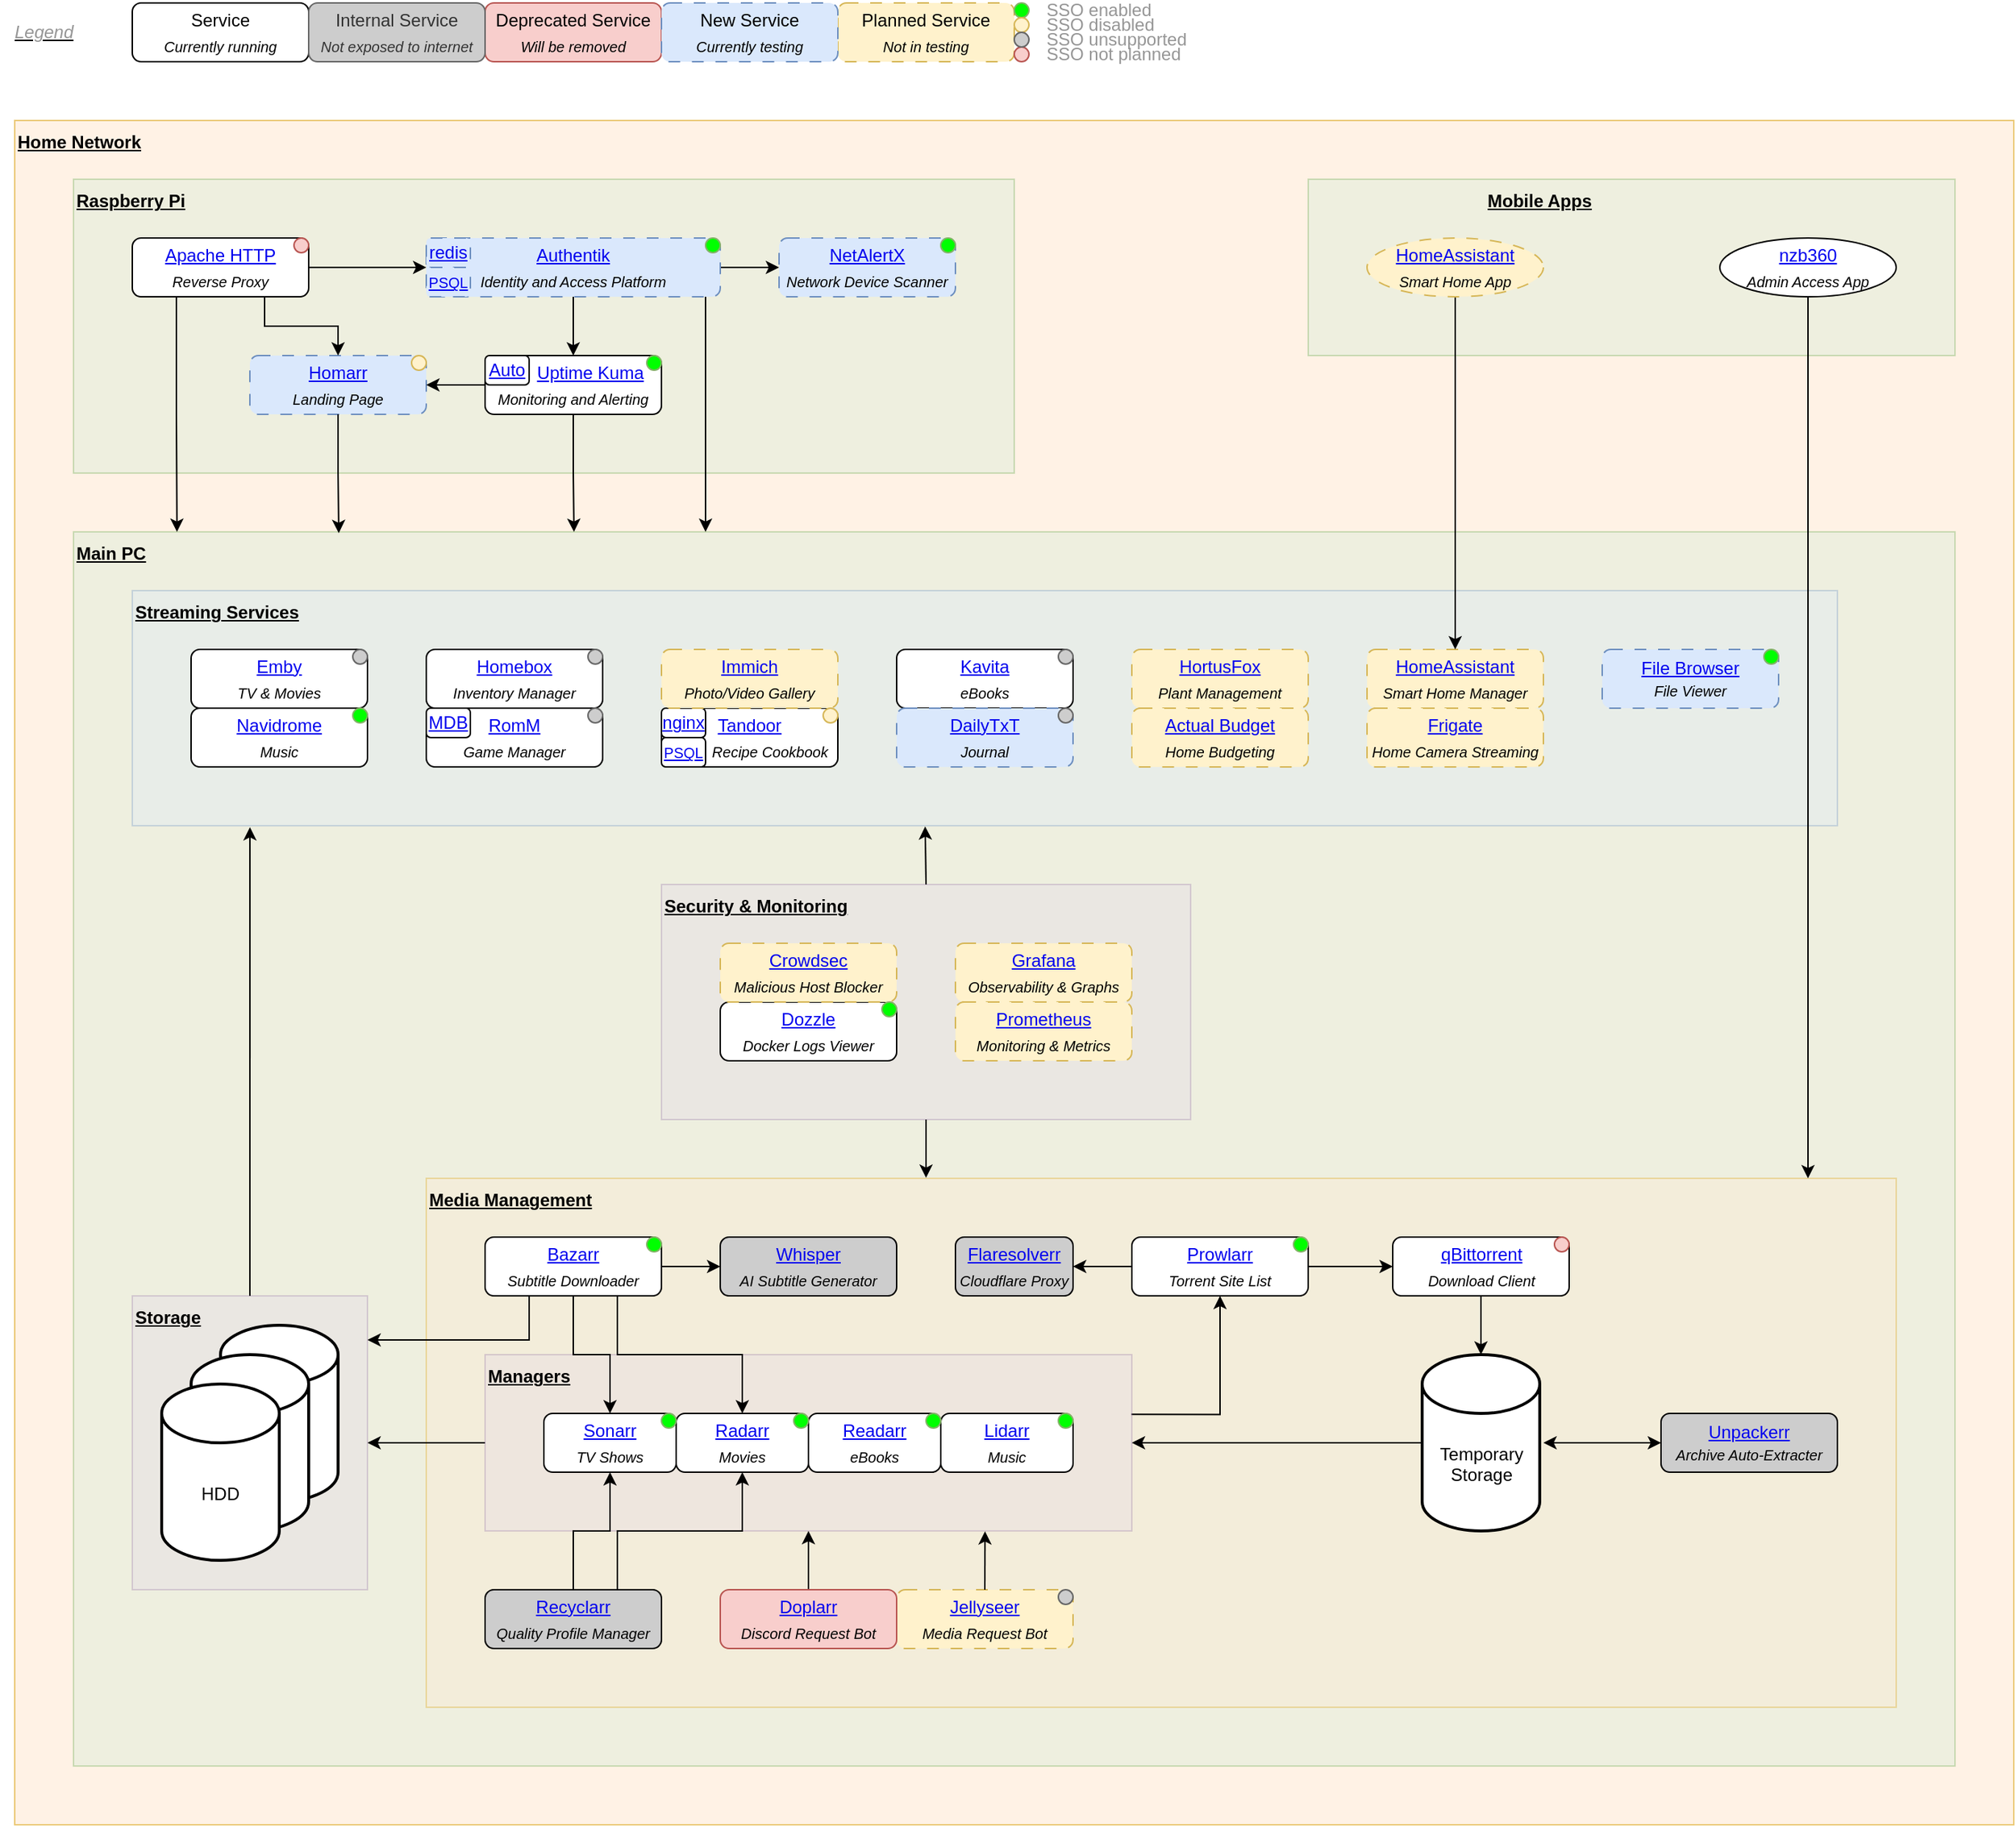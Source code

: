 <mxfile version="24.4.9" type="device">
  <diagram name="Page-1" id="pc7IyndSCSYQQamvQ25E">
    <mxGraphModel dx="1434" dy="746" grid="1" gridSize="10" guides="1" tooltips="1" connect="1" arrows="1" fold="1" page="1" pageScale="1" pageWidth="1169" pageHeight="827" math="0" shadow="0">
      <root>
        <mxCell id="0" />
        <mxCell id="1" parent="0" />
        <mxCell id="ByP5D_G1rsHgrG0Wdw6j-28" value="" style="rounded=0;whiteSpace=wrap;html=1;fillColor=#ffe6cc;strokeColor=#d79b00;opacity=50;" parent="1" vertex="1">
          <mxGeometry x="40" y="120" width="1360" height="1160" as="geometry" />
        </mxCell>
        <mxCell id="ByP5D_G1rsHgrG0Wdw6j-15" value="" style="rounded=0;whiteSpace=wrap;html=1;opacity=40;fillColor=#d5e8d4;strokeColor=#82b366;" parent="1" vertex="1">
          <mxGeometry x="80" y="160" width="640" height="200" as="geometry" />
        </mxCell>
        <mxCell id="6X1RMtc413aK-zR1KFE_-30" value="" style="rounded=0;whiteSpace=wrap;html=1;fillColor=#d5e8d4;strokeColor=#82b366;opacity=40;" parent="1" vertex="1">
          <mxGeometry x="80" y="400" width="1280" height="840" as="geometry" />
        </mxCell>
        <mxCell id="oyaQrTRKLkGkAWCvTF3D-21" value="" style="rounded=0;whiteSpace=wrap;html=1;fillColor=#e1d5e7;strokeColor=#9673a6;opacity=30;" parent="1" vertex="1">
          <mxGeometry x="120" y="920" width="160" height="200" as="geometry" />
        </mxCell>
        <mxCell id="6X1RMtc413aK-zR1KFE_-32" value="" style="rounded=0;whiteSpace=wrap;html=1;fillColor=#ffe6cc;strokeColor=#d79b00;opacity=30;" parent="1" vertex="1">
          <mxGeometry x="320" y="840" width="1000" height="360" as="geometry" />
        </mxCell>
        <mxCell id="nFLrENYFJLQG_o7xyKyQ-1" value="" style="rounded=0;whiteSpace=wrap;html=1;fillColor=#dae8fc;strokeColor=#6c8ebf;fillStyle=auto;gradientColor=none;opacity=30;glass=0;" parent="1" vertex="1">
          <mxGeometry x="120" y="440" width="1160" height="160" as="geometry" />
        </mxCell>
        <mxCell id="0rjydeuM3OXjqDoLz8A_-2" value="&lt;a href=&quot;https://github.com/navidrome/navidrome&quot;&gt;Navidrome&lt;/a&gt;&lt;br&gt;&lt;sub&gt;&lt;i&gt;Music&lt;/i&gt;&lt;/sub&gt;" style="rounded=1;whiteSpace=wrap;html=1;" parent="1" vertex="1">
          <mxGeometry x="160" y="520" width="120" height="40" as="geometry" />
        </mxCell>
        <mxCell id="0rjydeuM3OXjqDoLz8A_-3" value="&lt;a href=&quot;https://github.com/Kareadita/Kavita&quot;&gt;Kavita&lt;/a&gt;&lt;br&gt;&lt;sub&gt;&lt;i&gt;eBooks&lt;/i&gt;&lt;/sub&gt;" style="rounded=1;whiteSpace=wrap;html=1;" parent="1" vertex="1">
          <mxGeometry x="640" y="480" width="120" height="40" as="geometry" />
        </mxCell>
        <mxCell id="0rjydeuM3OXjqDoLz8A_-4" value="&lt;a href=&quot;https://emby.media/&quot;&gt;Emby&lt;/a&gt;&lt;br&gt;&lt;i&gt;&lt;sub&gt;TV &amp;amp; Movies&lt;/sub&gt;&lt;/i&gt;" style="rounded=1;whiteSpace=wrap;html=1;" parent="1" vertex="1">
          <mxGeometry x="160" y="480" width="120" height="40" as="geometry" />
        </mxCell>
        <mxCell id="Tl25KXTgNwVIgyIWhWGG-37" style="edgeStyle=orthogonalEdgeStyle;rounded=0;orthogonalLoop=1;jettySize=auto;html=1;exitX=0.999;exitY=0.339;exitDx=0;exitDy=0;entryX=0.5;entryY=1;entryDx=0;entryDy=0;exitPerimeter=0;" parent="1" source="oyaQrTRKLkGkAWCvTF3D-5" target="nFLrENYFJLQG_o7xyKyQ-12" edge="1">
          <mxGeometry relative="1" as="geometry">
            <Array as="points">
              <mxPoint x="860" y="1001" />
            </Array>
          </mxGeometry>
        </mxCell>
        <mxCell id="Tl25KXTgNwVIgyIWhWGG-45" style="edgeStyle=orthogonalEdgeStyle;rounded=0;orthogonalLoop=1;jettySize=auto;html=1;exitX=0;exitY=0.5;exitDx=0;exitDy=0;entryX=1;entryY=0.5;entryDx=0;entryDy=0;" parent="1" source="oyaQrTRKLkGkAWCvTF3D-5" target="oyaQrTRKLkGkAWCvTF3D-21" edge="1">
          <mxGeometry relative="1" as="geometry" />
        </mxCell>
        <mxCell id="oyaQrTRKLkGkAWCvTF3D-5" value="" style="rounded=0;whiteSpace=wrap;html=1;fillColor=#e1d5e7;strokeColor=#9673a6;opacity=30;" parent="1" vertex="1">
          <mxGeometry x="360" y="960" width="440" height="120" as="geometry" />
        </mxCell>
        <mxCell id="0rjydeuM3OXjqDoLz8A_-5" value="&lt;a href=&quot;https://github.com/zurdi15/romm&quot;&gt;RomM&lt;/a&gt;&lt;br&gt;&lt;sub&gt;&lt;i&gt;Game Manager&lt;/i&gt;&lt;/sub&gt;" style="rounded=1;whiteSpace=wrap;html=1;" parent="1" vertex="1">
          <mxGeometry x="320" y="520" width="120" height="40" as="geometry" />
        </mxCell>
        <mxCell id="nFLrENYFJLQG_o7xyKyQ-4" value="&lt;u&gt;&lt;b&gt;Streaming Services&lt;/b&gt;&lt;/u&gt;" style="text;html=1;strokeColor=none;fillColor=none;align=left;verticalAlign=middle;whiteSpace=wrap;rounded=0;" parent="1" vertex="1">
          <mxGeometry x="120" y="440" width="120" height="30" as="geometry" />
        </mxCell>
        <mxCell id="Tl25KXTgNwVIgyIWhWGG-32" style="edgeStyle=orthogonalEdgeStyle;rounded=0;orthogonalLoop=1;jettySize=auto;html=1;exitX=1;exitY=0.5;exitDx=0;exitDy=0;entryX=0;entryY=0.5;entryDx=0;entryDy=0;" parent="1" source="nFLrENYFJLQG_o7xyKyQ-11" target="nFLrENYFJLQG_o7xyKyQ-13" edge="1">
          <mxGeometry relative="1" as="geometry" />
        </mxCell>
        <mxCell id="Tl25KXTgNwVIgyIWhWGG-33" style="edgeStyle=orthogonalEdgeStyle;rounded=0;orthogonalLoop=1;jettySize=auto;html=1;exitX=0.75;exitY=1;exitDx=0;exitDy=0;" parent="1" source="nFLrENYFJLQG_o7xyKyQ-11" target="nFLrENYFJLQG_o7xyKyQ-8" edge="1">
          <mxGeometry relative="1" as="geometry" />
        </mxCell>
        <mxCell id="Tl25KXTgNwVIgyIWhWGG-34" style="edgeStyle=orthogonalEdgeStyle;rounded=0;orthogonalLoop=1;jettySize=auto;html=1;exitX=0.5;exitY=1;exitDx=0;exitDy=0;entryX=0.5;entryY=0;entryDx=0;entryDy=0;" parent="1" source="nFLrENYFJLQG_o7xyKyQ-11" target="nFLrENYFJLQG_o7xyKyQ-7" edge="1">
          <mxGeometry relative="1" as="geometry" />
        </mxCell>
        <mxCell id="nFLrENYFJLQG_o7xyKyQ-11" value="&lt;a href=&quot;https://github.com/morpheus65535/bazarr&quot;&gt;Bazarr&lt;/a&gt;&lt;br&gt;&lt;sub&gt;&lt;i&gt;Subtitle Downloader&lt;/i&gt;&lt;/sub&gt;" style="rounded=1;whiteSpace=wrap;html=1;" parent="1" vertex="1">
          <mxGeometry x="360" y="880" width="120" height="40" as="geometry" />
        </mxCell>
        <mxCell id="oyaQrTRKLkGkAWCvTF3D-35" style="edgeStyle=orthogonalEdgeStyle;rounded=0;orthogonalLoop=1;jettySize=auto;html=1;exitX=0;exitY=0.5;exitDx=0;exitDy=0;entryX=1;entryY=0.5;entryDx=0;entryDy=0;" parent="1" source="nFLrENYFJLQG_o7xyKyQ-12" target="oyaQrTRKLkGkAWCvTF3D-34" edge="1">
          <mxGeometry relative="1" as="geometry" />
        </mxCell>
        <mxCell id="nFLrENYFJLQG_o7xyKyQ-12" value="&lt;a href=&quot;https://github.com/Prowlarr/Prowlarr&quot;&gt;Prowlarr&lt;/a&gt;&lt;br&gt;&lt;sub&gt;&lt;i&gt;Torrent Site List&lt;/i&gt;&lt;/sub&gt;" style="rounded=1;whiteSpace=wrap;html=1;" parent="1" vertex="1">
          <mxGeometry x="800" y="880" width="120" height="40" as="geometry" />
        </mxCell>
        <mxCell id="nFLrENYFJLQG_o7xyKyQ-13" value="&lt;a href=&quot;https://github.com/ahmetoner/whisper-asr-webservice&quot;&gt;Whisper&lt;/a&gt;&lt;br&gt;&lt;i&gt;&lt;sub&gt;AI Subtitle Generator&lt;/sub&gt;&lt;/i&gt;" style="rounded=1;whiteSpace=wrap;html=1;fillColor=#cdcdcd;" parent="1" vertex="1">
          <mxGeometry x="520" y="880" width="120" height="40" as="geometry" />
        </mxCell>
        <mxCell id="dgM-4BmzPYSXpo5_9bCQ-5" value="" style="rounded=0;whiteSpace=wrap;html=1;opacity=40;fillColor=#d5e8d4;strokeColor=#82b366;" parent="1" vertex="1">
          <mxGeometry x="920" y="160" width="440" height="120" as="geometry" />
        </mxCell>
        <mxCell id="nFLrENYFJLQG_o7xyKyQ-14" value="&lt;a href=&quot;https://github.com/qbittorrent/qBittorrent&quot;&gt;qBittorrent&lt;/a&gt;&lt;div&gt;&lt;i&gt;&lt;sub&gt;Download Client&lt;/sub&gt;&lt;/i&gt;&lt;/div&gt;" style="rounded=1;whiteSpace=wrap;html=1;" parent="1" vertex="1">
          <mxGeometry x="977.5" y="880" width="120" height="40" as="geometry" />
        </mxCell>
        <mxCell id="6X1RMtc413aK-zR1KFE_-15" value="" style="endArrow=classic;html=1;rounded=0;exitX=1;exitY=0.5;exitDx=0;exitDy=0;entryX=0;entryY=0.5;entryDx=0;entryDy=0;" parent="1" source="nFLrENYFJLQG_o7xyKyQ-12" target="nFLrENYFJLQG_o7xyKyQ-14" edge="1">
          <mxGeometry width="50" height="50" relative="1" as="geometry">
            <mxPoint x="850" y="1030" as="sourcePoint" />
            <mxPoint x="840" y="900" as="targetPoint" />
          </mxGeometry>
        </mxCell>
        <mxCell id="6X1RMtc413aK-zR1KFE_-31" value="Main PC" style="text;html=1;strokeColor=none;fillColor=none;align=left;verticalAlign=middle;whiteSpace=wrap;rounded=0;fontStyle=5" parent="1" vertex="1">
          <mxGeometry x="80" y="400" width="60" height="30" as="geometry" />
        </mxCell>
        <mxCell id="6X1RMtc413aK-zR1KFE_-33" value="Media Management" style="text;html=1;strokeColor=none;fillColor=none;align=left;verticalAlign=middle;whiteSpace=wrap;rounded=0;fontStyle=5" parent="1" vertex="1">
          <mxGeometry x="320" y="840" width="130" height="30" as="geometry" />
        </mxCell>
        <mxCell id="MZvt10MQMLPbu3KIxgem-8" value="&lt;a href=&quot;https://github.com/ajnart/homarr&quot;&gt;Homarr&lt;/a&gt;&lt;br&gt;&lt;i&gt;&lt;sub&gt;Landing Page&lt;/sub&gt;&lt;/i&gt;" style="rounded=1;whiteSpace=wrap;html=1;dashed=1;dashPattern=8 8;fillColor=#dae8fc;strokeColor=#6c8ebf;" parent="1" vertex="1">
          <mxGeometry x="200" y="280" width="120" height="40" as="geometry" />
        </mxCell>
        <mxCell id="oyaQrTRKLkGkAWCvTF3D-2" value="" style="endArrow=classic;html=1;rounded=0;exitX=0.5;exitY=1;exitDx=0;exitDy=0;entryX=0.5;entryY=0;entryDx=0;entryDy=0;entryPerimeter=0;" parent="1" source="nFLrENYFJLQG_o7xyKyQ-14" target="yPYZG5OUBgQut-3pFmvg-13" edge="1">
          <mxGeometry width="50" height="50" relative="1" as="geometry">
            <mxPoint x="900" y="1250" as="sourcePoint" />
            <mxPoint x="1037.5" y="960" as="targetPoint" />
          </mxGeometry>
        </mxCell>
        <mxCell id="oyaQrTRKLkGkAWCvTF3D-13" value="&lt;a href=&quot;https://github.com/TandoorRecipes/recipes&quot;&gt;Tandoor&lt;/a&gt;&lt;br&gt;&lt;i&gt;&lt;sub&gt;&amp;nbsp; &amp;nbsp; &amp;nbsp; &amp;nbsp; &amp;nbsp; Recipe Cookbook&lt;/sub&gt;&lt;/i&gt;" style="rounded=1;whiteSpace=wrap;html=1;" parent="1" vertex="1">
          <mxGeometry x="480" y="520" width="120" height="40" as="geometry" />
        </mxCell>
        <mxCell id="oyaQrTRKLkGkAWCvTF3D-14" value="&lt;a href=&quot;https://github.com/hay-kot/homebox&quot;&gt;Homebox&lt;/a&gt;&lt;br&gt;&lt;i&gt;&lt;sub&gt;Inventory Manager&lt;/sub&gt;&lt;/i&gt;" style="rounded=1;whiteSpace=wrap;html=1;" parent="1" vertex="1">
          <mxGeometry x="320" y="480" width="120" height="40" as="geometry" />
        </mxCell>
        <mxCell id="oyaQrTRKLkGkAWCvTF3D-34" value="&lt;a href=&quot;https://github.com/aeonlucid/flaresolverr&quot;&gt;Flaresolverr&lt;/a&gt;&lt;br&gt;&lt;i&gt;&lt;sub&gt;Cloudflare Proxy&lt;/sub&gt;&lt;/i&gt;" style="rounded=1;whiteSpace=wrap;html=1;fillColor=#cdcdcd;" parent="1" vertex="1">
          <mxGeometry x="680" y="880" width="80" height="40" as="geometry" />
        </mxCell>
        <mxCell id="oyaQrTRKLkGkAWCvTF3D-38" value="Storage" style="text;html=1;strokeColor=none;fillColor=none;align=left;verticalAlign=middle;whiteSpace=wrap;rounded=0;fontStyle=5" parent="1" vertex="1">
          <mxGeometry x="120" y="920" width="60" height="30" as="geometry" />
        </mxCell>
        <mxCell id="ByP5D_G1rsHgrG0Wdw6j-4" value="&lt;a href=&quot;https://play.google.com/store/apps/details?id=com.kevinforeman.nzb360&quot;&gt;nzb360&lt;/a&gt;&lt;br&gt;&lt;i&gt;&lt;sub&gt;Admin Access App&lt;/sub&gt;&lt;/i&gt;" style="ellipse;whiteSpace=wrap;html=1;" parent="1" vertex="1">
          <mxGeometry x="1200" y="200" width="120" height="40" as="geometry" />
        </mxCell>
        <mxCell id="ByP5D_G1rsHgrG0Wdw6j-7" value="&lt;a href=&quot;https://github.com/home-assistant&quot;&gt;HomeAssistant&lt;/a&gt;&lt;br&gt;&lt;i&gt;&lt;sub&gt;Smart Home Manager&lt;/sub&gt;&lt;/i&gt;" style="rounded=1;whiteSpace=wrap;html=1;dashed=1;dashPattern=8 8;fillColor=#fff2cc;strokeColor=#d6b656;" parent="1" vertex="1">
          <mxGeometry x="960" y="480" width="120" height="40" as="geometry" />
        </mxCell>
        <mxCell id="ByP5D_G1rsHgrG0Wdw6j-16" value="Raspberry Pi" style="text;html=1;strokeColor=none;fillColor=none;align=left;verticalAlign=middle;whiteSpace=wrap;rounded=0;fontStyle=5" parent="1" vertex="1">
          <mxGeometry x="80" y="160" width="90" height="30" as="geometry" />
        </mxCell>
        <mxCell id="ByP5D_G1rsHgrG0Wdw6j-17" value="&lt;a href=&quot;https://github.com/nginx/nginx&quot;&gt;nginx&lt;/a&gt;" style="rounded=1;whiteSpace=wrap;html=1;" parent="1" vertex="1">
          <mxGeometry x="480" y="520" width="30" height="20" as="geometry" />
        </mxCell>
        <mxCell id="m3TOI7ntmCoXaSSpGHYj-6" style="edgeStyle=orthogonalEdgeStyle;rounded=0;orthogonalLoop=1;jettySize=auto;html=1;exitX=1;exitY=0.5;exitDx=0;exitDy=0;entryX=0;entryY=0.5;entryDx=0;entryDy=0;" parent="1" source="ByP5D_G1rsHgrG0Wdw6j-18" target="E4U7jJgjo-yncmPXJe4U-10" edge="1">
          <mxGeometry relative="1" as="geometry" />
        </mxCell>
        <mxCell id="m3TOI7ntmCoXaSSpGHYj-15" style="edgeStyle=orthogonalEdgeStyle;rounded=0;orthogonalLoop=1;jettySize=auto;html=1;exitX=0.75;exitY=1;exitDx=0;exitDy=0;entryX=0.5;entryY=0;entryDx=0;entryDy=0;" parent="1" source="ByP5D_G1rsHgrG0Wdw6j-18" target="MZvt10MQMLPbu3KIxgem-8" edge="1">
          <mxGeometry relative="1" as="geometry" />
        </mxCell>
        <mxCell id="ByP5D_G1rsHgrG0Wdw6j-18" value="&lt;a href=&quot;https://github.com/apache/httpd&quot;&gt;Apache HTTP&lt;/a&gt;&lt;br&gt;&lt;i&gt;&lt;sub&gt;Reverse Proxy&lt;/sub&gt;&lt;/i&gt;" style="rounded=1;whiteSpace=wrap;html=1;" parent="1" vertex="1">
          <mxGeometry x="120" y="200" width="120" height="40" as="geometry" />
        </mxCell>
        <mxCell id="ByP5D_G1rsHgrG0Wdw6j-29" value="&lt;b&gt;&lt;u&gt;Home Network&lt;/u&gt;&lt;/b&gt;" style="text;html=1;strokeColor=none;fillColor=none;align=left;verticalAlign=middle;whiteSpace=wrap;rounded=0;" parent="1" vertex="1">
          <mxGeometry x="40" y="120" width="90" height="30" as="geometry" />
        </mxCell>
        <mxCell id="ByP5D_G1rsHgrG0Wdw6j-34" value="&lt;a href=&quot;https://github.com/imagegenius/docker-immich&quot;&gt;Immich&lt;/a&gt;&lt;br&gt;&lt;sub&gt;&lt;i&gt;Photo/Video Gallery&lt;/i&gt;&lt;/sub&gt;" style="rounded=1;whiteSpace=wrap;html=1;dashed=1;dashPattern=8 8;fillColor=#fff2cc;strokeColor=#d6b656;" parent="1" vertex="1">
          <mxGeometry x="480" y="480" width="120" height="40" as="geometry" />
        </mxCell>
        <mxCell id="Tl25KXTgNwVIgyIWhWGG-35" style="edgeStyle=orthogonalEdgeStyle;rounded=0;orthogonalLoop=1;jettySize=auto;html=1;exitX=0.5;exitY=0;exitDx=0;exitDy=0;" parent="1" source="ByP5D_G1rsHgrG0Wdw6j-36" target="nFLrENYFJLQG_o7xyKyQ-7" edge="1">
          <mxGeometry relative="1" as="geometry" />
        </mxCell>
        <mxCell id="Tl25KXTgNwVIgyIWhWGG-36" style="edgeStyle=orthogonalEdgeStyle;rounded=0;orthogonalLoop=1;jettySize=auto;html=1;exitX=0.75;exitY=0;exitDx=0;exitDy=0;entryX=0.5;entryY=1;entryDx=0;entryDy=0;" parent="1" source="ByP5D_G1rsHgrG0Wdw6j-36" target="nFLrENYFJLQG_o7xyKyQ-8" edge="1">
          <mxGeometry relative="1" as="geometry" />
        </mxCell>
        <mxCell id="ByP5D_G1rsHgrG0Wdw6j-36" value="&lt;a href=&quot;https://github.com/recyclarr/recyclarr&quot;&gt;Recyclarr&lt;/a&gt;&lt;br&gt;&lt;i&gt;&lt;sub&gt;Quality Profile Manager&lt;/sub&gt;&lt;/i&gt;" style="rounded=1;whiteSpace=wrap;html=1;fillColor=#cdcdcd;" parent="1" vertex="1">
          <mxGeometry x="360" y="1120" width="120" height="40" as="geometry" />
        </mxCell>
        <mxCell id="ByP5D_G1rsHgrG0Wdw6j-39" value="&lt;a href=&quot;https://github.com/Unpackerr/unpackerr&quot;&gt;Unpackerr&lt;/a&gt;&lt;br&gt;&lt;span style=&quot;font-size: 10px;&quot;&gt;&lt;i&gt;Archive Auto-Extracter&lt;/i&gt;&lt;/span&gt;" style="rounded=1;whiteSpace=wrap;html=1;fillColor=#cdcdcd;" parent="1" vertex="1">
          <mxGeometry x="1160" y="1000" width="120" height="40" as="geometry" />
        </mxCell>
        <mxCell id="beeUFlDvooX-L1BY4JcO-1" value="&lt;a href=&quot;https://github.com/Fallenbagel/jellyseerr&quot;&gt;Jellyseer&lt;/a&gt;&lt;br&gt;&lt;i&gt;&lt;sub&gt;Media Request Bot&lt;/sub&gt;&lt;/i&gt;" style="rounded=1;whiteSpace=wrap;html=1;dashed=1;dashPattern=8 8;fillColor=#fff2cc;strokeColor=#d6b656;fillStyle=solid;" parent="1" vertex="1">
          <mxGeometry x="640" y="1120" width="120" height="40" as="geometry" />
        </mxCell>
        <mxCell id="Tl25KXTgNwVIgyIWhWGG-4" value="" style="rounded=0;whiteSpace=wrap;html=1;fillColor=#e1d5e7;strokeColor=#9673a6;opacity=30;" parent="1" vertex="1">
          <mxGeometry x="480" y="640" width="360" height="160" as="geometry" />
        </mxCell>
        <mxCell id="beeUFlDvooX-L1BY4JcO-7" value="&lt;a href=&quot;https://github.com/amir20/dozzle&quot;&gt;Dozzle&lt;/a&gt;&lt;br&gt;&lt;i&gt;&lt;sub&gt;Docker Logs Viewer&lt;/sub&gt;&lt;/i&gt;" style="rounded=1;whiteSpace=wrap;html=1;" parent="1" vertex="1">
          <mxGeometry x="520" y="720" width="120" height="40" as="geometry" />
        </mxCell>
        <mxCell id="beeUFlDvooX-L1BY4JcO-8" value="Service&lt;br&gt;&lt;i&gt;&lt;sub&gt;Currently running&lt;/sub&gt;&lt;/i&gt;" style="rounded=1;whiteSpace=wrap;html=1;" parent="1" vertex="1">
          <mxGeometry x="120" y="40" width="120" height="40" as="geometry" />
        </mxCell>
        <mxCell id="beeUFlDvooX-L1BY4JcO-9" value="Deprecated Service&lt;br&gt;&lt;i&gt;&lt;sub&gt;Will be removed&lt;br&gt;&lt;/sub&gt;&lt;/i&gt;" style="rounded=1;whiteSpace=wrap;html=1;fillColor=#f8cecc;strokeColor=#b85450;" parent="1" vertex="1">
          <mxGeometry x="360" y="40" width="120" height="40" as="geometry" />
        </mxCell>
        <mxCell id="beeUFlDvooX-L1BY4JcO-10" value="Planned Service&lt;br&gt;&lt;i&gt;&lt;sub&gt;Not in testing&lt;/sub&gt;&lt;/i&gt;" style="rounded=1;whiteSpace=wrap;html=1;dashed=1;dashPattern=8 8;fillColor=#fff2cc;strokeColor=#d6b656;" parent="1" vertex="1">
          <mxGeometry x="600" y="40" width="120" height="40" as="geometry" />
        </mxCell>
        <mxCell id="beeUFlDvooX-L1BY4JcO-11" value="New Service&lt;br&gt;&lt;sub&gt;&lt;i&gt;Currently testing&lt;/i&gt;&lt;/sub&gt;" style="rounded=1;whiteSpace=wrap;html=1;dashed=1;dashPattern=8 8;fillColor=#dae8fc;strokeColor=#6c8ebf;" parent="1" vertex="1">
          <mxGeometry x="480" y="40" width="120" height="40" as="geometry" />
        </mxCell>
        <mxCell id="L3N2BB-xulvQuJLPhwg5-2" value="&lt;a href=&quot;https://github.com/PhiTux/DailyTxT&quot;&gt;DailyTxT&lt;/a&gt;&lt;br&gt;&lt;sub&gt;&lt;i&gt;Journal&lt;/i&gt;&lt;/sub&gt;" style="rounded=1;whiteSpace=wrap;html=1;dashed=1;dashPattern=8 8;fillColor=#dae8fc;strokeColor=#6c8ebf;" parent="1" vertex="1">
          <mxGeometry x="640" y="520" width="120" height="40" as="geometry" />
        </mxCell>
        <mxCell id="FYdWkUBb8k9048htAl1_-2" style="edgeStyle=orthogonalEdgeStyle;rounded=0;orthogonalLoop=1;jettySize=auto;html=1;entryX=1;entryY=0.5;entryDx=0;entryDy=0;" parent="1" source="Tl25KXTgNwVIgyIWhWGG-1" target="MZvt10MQMLPbu3KIxgem-8" edge="1">
          <mxGeometry relative="1" as="geometry" />
        </mxCell>
        <mxCell id="Tl25KXTgNwVIgyIWhWGG-1" value="&amp;nbsp; &amp;nbsp; &amp;nbsp; &amp;nbsp;&lt;a href=&quot;https://github.com/louislam/uptime-kuma&quot;&gt;Uptime Kuma&lt;/a&gt;&lt;br&gt;&lt;i&gt;&lt;sub&gt;Monitoring and Alerting&lt;/sub&gt;&lt;/i&gt;" style="rounded=1;whiteSpace=wrap;html=1;" parent="1" vertex="1">
          <mxGeometry x="360" y="280" width="120" height="40" as="geometry" />
        </mxCell>
        <mxCell id="Tl25KXTgNwVIgyIWhWGG-5" value="&lt;b&gt;&lt;u&gt;Security &amp;amp; Monitoring&lt;/u&gt;&lt;/b&gt;" style="text;html=1;strokeColor=none;fillColor=none;align=left;verticalAlign=middle;whiteSpace=wrap;rounded=0;" parent="1" vertex="1">
          <mxGeometry x="480" y="640" width="140" height="30" as="geometry" />
        </mxCell>
        <mxCell id="Tl25KXTgNwVIgyIWhWGG-8" value="&lt;a href=&quot;https://github.com/ZoneMinder&quot;&gt;Frigate&lt;/a&gt;&lt;br&gt;&lt;i&gt;&lt;sub&gt;Home Camera Streaming&lt;/sub&gt;&lt;/i&gt;" style="rounded=1;whiteSpace=wrap;html=1;dashed=1;dashPattern=8 8;fillColor=#fff2cc;strokeColor=#d6b656;" parent="1" vertex="1">
          <mxGeometry x="960" y="520" width="120" height="40" as="geometry" />
        </mxCell>
        <mxCell id="Tl25KXTgNwVIgyIWhWGG-40" style="edgeStyle=orthogonalEdgeStyle;rounded=0;orthogonalLoop=1;jettySize=auto;html=1;exitX=0.5;exitY=0;exitDx=0;exitDy=0;entryX=0.5;entryY=1;entryDx=0;entryDy=0;" parent="1" source="Tl25KXTgNwVIgyIWhWGG-10" target="oyaQrTRKLkGkAWCvTF3D-5" edge="1">
          <mxGeometry relative="1" as="geometry" />
        </mxCell>
        <mxCell id="Tl25KXTgNwVIgyIWhWGG-10" value="&lt;a href=&quot;https://github.com/kiranshila/Doplarr&quot;&gt;Doplarr&lt;/a&gt;&lt;br&gt;&lt;i&gt;&lt;sub&gt;Discord Request Bot&lt;br&gt;&lt;/sub&gt;&lt;/i&gt;" style="rounded=1;whiteSpace=wrap;html=1;fillColor=#f8cecc;strokeColor=#b85450;" parent="1" vertex="1">
          <mxGeometry x="520" y="1120" width="120" height="40" as="geometry" />
        </mxCell>
        <mxCell id="Tl25KXTgNwVIgyIWhWGG-11" value="&lt;a href=&quot;https://github.com/crowdsecurity/crowdsec&quot;&gt;Crowdsec&lt;/a&gt;&lt;br&gt;&lt;i&gt;&lt;sub&gt;Malicious Host Blocker&lt;/sub&gt;&lt;/i&gt;" style="rounded=1;whiteSpace=wrap;html=1;dashed=1;dashPattern=8 8;fillColor=#fff2cc;strokeColor=#d6b656;" parent="1" vertex="1">
          <mxGeometry x="520" y="680" width="120" height="40" as="geometry" />
        </mxCell>
        <mxCell id="Tl25KXTgNwVIgyIWhWGG-13" style="edgeStyle=orthogonalEdgeStyle;rounded=0;orthogonalLoop=1;jettySize=auto;html=1;exitX=0.5;exitY=0;exitDx=0;exitDy=0;entryX=0.465;entryY=1.003;entryDx=0;entryDy=0;entryPerimeter=0;" parent="1" source="Tl25KXTgNwVIgyIWhWGG-4" target="nFLrENYFJLQG_o7xyKyQ-1" edge="1">
          <mxGeometry relative="1" as="geometry" />
        </mxCell>
        <mxCell id="Tl25KXTgNwVIgyIWhWGG-15" style="edgeStyle=orthogonalEdgeStyle;rounded=0;orthogonalLoop=1;jettySize=auto;html=1;exitX=0.5;exitY=1;exitDx=0;exitDy=0;entryX=0.34;entryY=-0.001;entryDx=0;entryDy=0;entryPerimeter=0;" parent="1" source="Tl25KXTgNwVIgyIWhWGG-4" target="6X1RMtc413aK-zR1KFE_-32" edge="1">
          <mxGeometry relative="1" as="geometry">
            <Array as="points" />
            <mxPoint x="665" y="840" as="targetPoint" />
          </mxGeometry>
        </mxCell>
        <mxCell id="Tl25KXTgNwVIgyIWhWGG-20" value="" style="endArrow=classic;startArrow=classic;html=1;rounded=0;entryX=0;entryY=0.5;entryDx=0;entryDy=0;" parent="1" target="ByP5D_G1rsHgrG0Wdw6j-39" edge="1">
          <mxGeometry width="50" height="50" relative="1" as="geometry">
            <mxPoint x="1080" y="1020" as="sourcePoint" />
            <mxPoint x="1260" y="1170" as="targetPoint" />
          </mxGeometry>
        </mxCell>
        <mxCell id="nFLrENYFJLQG_o7xyKyQ-7" value="&lt;a href=&quot;https://github.com/Sonarr/Sonarr&quot;&gt;Sonarr&lt;/a&gt;&lt;br&gt;&lt;i&gt;&lt;sub&gt;TV Shows&lt;/sub&gt;&lt;/i&gt;" style="rounded=1;whiteSpace=wrap;html=1;" parent="1" vertex="1">
          <mxGeometry x="400" y="1000" width="90" height="40" as="geometry" />
        </mxCell>
        <mxCell id="nFLrENYFJLQG_o7xyKyQ-8" value="&lt;a href=&quot;https://github.com/Radarr/Radarr&quot;&gt;Radarr&lt;/a&gt;&lt;br&gt;&lt;i&gt;&lt;sub&gt;Movies&lt;/sub&gt;&lt;/i&gt;" style="rounded=1;whiteSpace=wrap;html=1;" parent="1" vertex="1">
          <mxGeometry x="490" y="1000" width="90" height="40" as="geometry" />
        </mxCell>
        <mxCell id="nFLrENYFJLQG_o7xyKyQ-9" value="&lt;a href=&quot;https://github.com/Readarr/Readarr&quot;&gt;Readarr&lt;/a&gt;&lt;br&gt;&lt;i&gt;&lt;sub&gt;eBooks&lt;/sub&gt;&lt;/i&gt;" style="rounded=1;whiteSpace=wrap;html=1;" parent="1" vertex="1">
          <mxGeometry x="580" y="1000" width="90" height="40" as="geometry" />
        </mxCell>
        <mxCell id="nFLrENYFJLQG_o7xyKyQ-10" value="&lt;a href=&quot;https://github.com/Lidarr/Lidarr&quot;&gt;Lidarr&lt;/a&gt;&lt;br&gt;&lt;sub&gt;&lt;i&gt;Music&lt;/i&gt;&lt;/sub&gt;" style="rounded=1;whiteSpace=wrap;html=1;" parent="1" vertex="1">
          <mxGeometry x="670" y="1000" width="90" height="40" as="geometry" />
        </mxCell>
        <mxCell id="oyaQrTRKLkGkAWCvTF3D-7" value="Managers" style="text;html=1;strokeColor=none;fillColor=none;align=left;verticalAlign=middle;whiteSpace=wrap;rounded=0;fontStyle=5" parent="1" vertex="1">
          <mxGeometry x="360" y="960" width="60" height="30" as="geometry" />
        </mxCell>
        <mxCell id="Tl25KXTgNwVIgyIWhWGG-42" style="edgeStyle=orthogonalEdgeStyle;rounded=0;orthogonalLoop=1;jettySize=auto;html=1;exitX=0.5;exitY=0;exitDx=0;exitDy=0;entryX=0.773;entryY=1.002;entryDx=0;entryDy=0;entryPerimeter=0;" parent="1" source="beeUFlDvooX-L1BY4JcO-1" target="oyaQrTRKLkGkAWCvTF3D-5" edge="1">
          <mxGeometry relative="1" as="geometry" />
        </mxCell>
        <mxCell id="Tl25KXTgNwVIgyIWhWGG-43" style="edgeStyle=orthogonalEdgeStyle;rounded=0;orthogonalLoop=1;jettySize=auto;html=1;exitX=0.5;exitY=0;exitDx=0;exitDy=0;entryX=0.069;entryY=1.006;entryDx=0;entryDy=0;entryPerimeter=0;" parent="1" source="oyaQrTRKLkGkAWCvTF3D-21" target="nFLrENYFJLQG_o7xyKyQ-1" edge="1">
          <mxGeometry relative="1" as="geometry">
            <Array as="points" />
          </mxGeometry>
        </mxCell>
        <mxCell id="Tl25KXTgNwVIgyIWhWGG-44" style="edgeStyle=orthogonalEdgeStyle;rounded=0;orthogonalLoop=1;jettySize=auto;html=1;exitX=0.25;exitY=1;exitDx=0;exitDy=0;entryX=1;entryY=0.15;entryDx=0;entryDy=0;entryPerimeter=0;" parent="1" source="nFLrENYFJLQG_o7xyKyQ-11" target="oyaQrTRKLkGkAWCvTF3D-21" edge="1">
          <mxGeometry relative="1" as="geometry" />
        </mxCell>
        <mxCell id="dgM-4BmzPYSXpo5_9bCQ-6" value="&lt;u&gt;&lt;b&gt;Mobile Apps&lt;/b&gt;&lt;/u&gt;" style="text;html=1;strokeColor=none;fillColor=none;align=left;verticalAlign=middle;whiteSpace=wrap;rounded=0;" parent="1" vertex="1">
          <mxGeometry x="1040" y="160" width="120" height="30" as="geometry" />
        </mxCell>
        <mxCell id="dgM-4BmzPYSXpo5_9bCQ-11" style="edgeStyle=orthogonalEdgeStyle;rounded=0;orthogonalLoop=1;jettySize=auto;html=1;exitX=0.5;exitY=1;exitDx=0;exitDy=0;entryX=0.5;entryY=0;entryDx=0;entryDy=0;" parent="1" source="ByP5D_G1rsHgrG0Wdw6j-11" target="ByP5D_G1rsHgrG0Wdw6j-7" edge="1">
          <mxGeometry relative="1" as="geometry">
            <Array as="points">
              <mxPoint x="1020" y="250" />
              <mxPoint x="1020" y="250" />
            </Array>
          </mxGeometry>
        </mxCell>
        <mxCell id="ByP5D_G1rsHgrG0Wdw6j-11" value="&lt;a href=&quot;https://play.google.com/store/apps/details?id=io.homeassistant.companion.android&quot;&gt;HomeAssistant&lt;/a&gt;&lt;br&gt;&lt;i&gt;&lt;sub&gt;Smart Home App&lt;/sub&gt;&lt;/i&gt;" style="ellipse;whiteSpace=wrap;html=1;dashed=1;dashPattern=8 8;fillColor=#fff2cc;strokeColor=#d6b656;" parent="1" vertex="1">
          <mxGeometry x="960" y="200" width="120" height="40" as="geometry" />
        </mxCell>
        <mxCell id="dgM-4BmzPYSXpo5_9bCQ-10" style="edgeStyle=orthogonalEdgeStyle;rounded=0;orthogonalLoop=1;jettySize=auto;html=1;exitX=0.5;exitY=1;exitDx=0;exitDy=0;" parent="1" source="ByP5D_G1rsHgrG0Wdw6j-4" edge="1">
          <mxGeometry relative="1" as="geometry">
            <mxPoint x="1260" y="840" as="targetPoint" />
            <Array as="points">
              <mxPoint x="1260" y="840" />
            </Array>
          </mxGeometry>
        </mxCell>
        <mxCell id="dgM-4BmzPYSXpo5_9bCQ-12" value="&lt;a href=&quot;https://github.com/danielbrendel/hortusfox-web&quot;&gt;HortusFox&lt;/a&gt;&lt;br&gt;&lt;i&gt;&lt;sub&gt;Plant Management&lt;/sub&gt;&lt;/i&gt;" style="rounded=1;whiteSpace=wrap;html=1;dashed=1;dashPattern=8 8;fillColor=#fff2cc;strokeColor=#d6b656;" parent="1" vertex="1">
          <mxGeometry x="800" y="480" width="120" height="40" as="geometry" />
        </mxCell>
        <mxCell id="dgM-4BmzPYSXpo5_9bCQ-13" value="&lt;a href=&quot;https://github.com/actualbudget/actual&quot;&gt;Actual Budget&lt;/a&gt;&lt;br&gt;&lt;i&gt;&lt;sub&gt;Home Budgeting&lt;/sub&gt;&lt;/i&gt;" style="rounded=1;whiteSpace=wrap;html=1;dashed=1;dashPattern=8 8;fillColor=#fff2cc;strokeColor=#d6b656;" parent="1" vertex="1">
          <mxGeometry x="800" y="520" width="120" height="40" as="geometry" />
        </mxCell>
        <mxCell id="HlaznDHf1Y8uNSB78Uza-1" value="&lt;a href=&quot;https://github.com/grafana/grafana&quot;&gt;Grafana&lt;/a&gt;&lt;br&gt;&lt;i&gt;&lt;sub&gt;Observability &amp;amp; Graphs&lt;/sub&gt;&lt;/i&gt;" style="rounded=1;whiteSpace=wrap;html=1;dashed=1;dashPattern=8 8;fillColor=#fff2cc;strokeColor=#d6b656;" parent="1" vertex="1">
          <mxGeometry x="680" y="680" width="120" height="40" as="geometry" />
        </mxCell>
        <mxCell id="HlaznDHf1Y8uNSB78Uza-2" value="&lt;a href=&quot;https://github.com/prometheus/prometheus&quot;&gt;Prometheus&lt;/a&gt;&lt;br&gt;&lt;i&gt;&lt;sub&gt;Monitoring &amp;amp; Metrics&lt;/sub&gt;&lt;/i&gt;" style="rounded=1;whiteSpace=wrap;html=1;dashed=1;dashPattern=8 8;fillColor=#fff2cc;strokeColor=#d6b656;" parent="1" vertex="1">
          <mxGeometry x="680" y="720" width="120" height="40" as="geometry" />
        </mxCell>
        <mxCell id="Fif5-x-M6B1vJOmEHzV4-1" value="&lt;a href=&quot;https://github.com/MariaDB/mariadb-docker&quot;&gt;MDB&lt;/a&gt;" style="rounded=1;whiteSpace=wrap;html=1;" parent="1" vertex="1">
          <mxGeometry x="320" y="520" width="30" height="20" as="geometry" />
        </mxCell>
        <mxCell id="m3TOI7ntmCoXaSSpGHYj-10" style="edgeStyle=orthogonalEdgeStyle;rounded=0;orthogonalLoop=1;jettySize=auto;html=1;exitX=0.5;exitY=1;exitDx=0;exitDy=0;entryX=0.5;entryY=0;entryDx=0;entryDy=0;" parent="1" source="E4U7jJgjo-yncmPXJe4U-10" target="Tl25KXTgNwVIgyIWhWGG-1" edge="1">
          <mxGeometry relative="1" as="geometry" />
        </mxCell>
        <mxCell id="FYdWkUBb8k9048htAl1_-4" style="edgeStyle=orthogonalEdgeStyle;rounded=0;orthogonalLoop=1;jettySize=auto;html=1;entryX=0;entryY=0.5;entryDx=0;entryDy=0;" parent="1" source="E4U7jJgjo-yncmPXJe4U-10" target="FYdWkUBb8k9048htAl1_-3" edge="1">
          <mxGeometry relative="1" as="geometry" />
        </mxCell>
        <mxCell id="E4U7jJgjo-yncmPXJe4U-10" value="&lt;a href=&quot;https://github.com/goauthentik/authentik&quot;&gt;Authentik&lt;/a&gt;&lt;br&gt;&lt;i&gt;&lt;sub&gt;Identity and Access Platform&lt;/sub&gt;&lt;/i&gt;" style="rounded=1;whiteSpace=wrap;html=1;dashed=1;fillColor=#dae8fc;strokeColor=#6c8ebf;dashPattern=8 8;" parent="1" vertex="1">
          <mxGeometry x="320" y="200" width="200" height="40" as="geometry" />
        </mxCell>
        <mxCell id="E4U7jJgjo-yncmPXJe4U-18" value="" style="ellipse;whiteSpace=wrap;html=1;aspect=fixed;fillColor=#00ff00;strokeColor=#82b366;" parent="1" vertex="1">
          <mxGeometry x="480" y="1000" width="10" height="10" as="geometry" />
        </mxCell>
        <mxCell id="E4U7jJgjo-yncmPXJe4U-19" value="" style="ellipse;whiteSpace=wrap;html=1;aspect=fixed;fillColor=#00ff00;strokeColor=#82b366;" parent="1" vertex="1">
          <mxGeometry x="570" y="1000" width="10" height="10" as="geometry" />
        </mxCell>
        <mxCell id="E4U7jJgjo-yncmPXJe4U-20" value="Internal Service&lt;br&gt;&lt;i&gt;&lt;sub&gt;Not exposed to internet&lt;/sub&gt;&lt;/i&gt;" style="rounded=1;whiteSpace=wrap;html=1;fillColor=#cdcdcd;strokeColor=#666666;fontColor=#333333;" parent="1" vertex="1">
          <mxGeometry x="240" y="40" width="120" height="40" as="geometry" />
        </mxCell>
        <mxCell id="E4U7jJgjo-yncmPXJe4U-22" value="" style="ellipse;whiteSpace=wrap;html=1;aspect=fixed;fillColor=#00ff00;strokeColor=#82b366;" parent="1" vertex="1">
          <mxGeometry x="660" y="1000" width="10" height="10" as="geometry" />
        </mxCell>
        <mxCell id="E4U7jJgjo-yncmPXJe4U-23" value="" style="ellipse;whiteSpace=wrap;html=1;aspect=fixed;fillColor=#00ff00;strokeColor=#82b366;" parent="1" vertex="1">
          <mxGeometry x="750" y="1000" width="10" height="10" as="geometry" />
        </mxCell>
        <mxCell id="yPYZG5OUBgQut-3pFmvg-12" value="&lt;div&gt;&lt;/div&gt;" style="strokeWidth=2;html=1;shape=mxgraph.flowchart.database;whiteSpace=wrap;" parent="1" vertex="1">
          <mxGeometry x="180" y="940" width="80" height="120" as="geometry" />
        </mxCell>
        <mxCell id="yPYZG5OUBgQut-3pFmvg-11" value="&lt;div&gt;&lt;/div&gt;" style="strokeWidth=2;html=1;shape=mxgraph.flowchart.database;whiteSpace=wrap;" parent="1" vertex="1">
          <mxGeometry x="160" y="960" width="80" height="120" as="geometry" />
        </mxCell>
        <mxCell id="yPYZG5OUBgQut-3pFmvg-10" value="&lt;div&gt;&lt;br&gt;&lt;/div&gt;&lt;div&gt;&lt;br&gt;&lt;/div&gt;HDD" style="strokeWidth=2;html=1;shape=mxgraph.flowchart.database;whiteSpace=wrap;" parent="1" vertex="1">
          <mxGeometry x="140" y="980" width="80" height="120" as="geometry" />
        </mxCell>
        <mxCell id="yPYZG5OUBgQut-3pFmvg-14" style="edgeStyle=orthogonalEdgeStyle;rounded=0;orthogonalLoop=1;jettySize=auto;html=1;exitX=0;exitY=0.5;exitDx=0;exitDy=0;exitPerimeter=0;entryX=1;entryY=0.5;entryDx=0;entryDy=0;" parent="1" source="yPYZG5OUBgQut-3pFmvg-13" target="oyaQrTRKLkGkAWCvTF3D-5" edge="1">
          <mxGeometry relative="1" as="geometry" />
        </mxCell>
        <mxCell id="yPYZG5OUBgQut-3pFmvg-13" value="&lt;div&gt;&lt;br&gt;&lt;/div&gt;&lt;div&gt;&lt;br&gt;&lt;/div&gt;Temporary&lt;div&gt;Storage&lt;/div&gt;" style="strokeWidth=2;html=1;shape=mxgraph.flowchart.database;whiteSpace=wrap;" parent="1" vertex="1">
          <mxGeometry x="997.5" y="960" width="80" height="120" as="geometry" />
        </mxCell>
        <mxCell id="yPYZG5OUBgQut-3pFmvg-15" value="&lt;a href=&quot;https://github.com/redis/redis&quot;&gt;redis&lt;/a&gt;" style="rounded=1;whiteSpace=wrap;html=1;fillColor=#dae8fc;strokeColor=#6c8ebf;dashed=1;dashPattern=8 8;" parent="1" vertex="1">
          <mxGeometry x="320" y="200" width="30" height="20" as="geometry" />
        </mxCell>
        <mxCell id="yPYZG5OUBgQut-3pFmvg-16" value="&lt;font style=&quot;font-size: 10px;&quot;&gt;&lt;a href=&quot;https://github.com/postgres/postgres&quot;&gt;PSQL&lt;/a&gt;&lt;/font&gt;" style="rounded=1;whiteSpace=wrap;html=1;fillColor=#dae8fc;strokeColor=#6c8ebf;dashed=1;dashPattern=8 8;" parent="1" vertex="1">
          <mxGeometry x="320" y="220" width="30" height="20" as="geometry" />
        </mxCell>
        <mxCell id="NsMB9uYr-3L7iLRaVMri-1" value="" style="ellipse;whiteSpace=wrap;html=1;aspect=fixed;fillColor=#00ff00;strokeColor=#82b366;" parent="1" vertex="1">
          <mxGeometry x="720" y="40" width="10" height="10" as="geometry" />
        </mxCell>
        <mxCell id="NsMB9uYr-3L7iLRaVMri-2" value="" style="ellipse;whiteSpace=wrap;html=1;aspect=fixed;fillColor=#fff2cc;strokeColor=#d6b656;" parent="1" vertex="1">
          <mxGeometry x="720" y="50" width="10" height="10" as="geometry" />
        </mxCell>
        <mxCell id="NsMB9uYr-3L7iLRaVMri-3" value="" style="ellipse;whiteSpace=wrap;html=1;aspect=fixed;fillColor=#f8cecc;strokeColor=#b85450;" parent="1" vertex="1">
          <mxGeometry x="720" y="70" width="10" height="10" as="geometry" />
        </mxCell>
        <mxCell id="NsMB9uYr-3L7iLRaVMri-4" value="" style="ellipse;whiteSpace=wrap;html=1;aspect=fixed;fillColor=#cdcdcd;strokeColor=#666666;fontColor=#333333;" parent="1" vertex="1">
          <mxGeometry x="720" y="60" width="10" height="10" as="geometry" />
        </mxCell>
        <mxCell id="NsMB9uYr-3L7iLRaVMri-5" value="&lt;font color=&quot;#969696&quot;&gt;SSO enabled&lt;/font&gt;" style="text;html=1;align=left;verticalAlign=middle;whiteSpace=wrap;rounded=0;" parent="1" vertex="1">
          <mxGeometry x="740" y="40" width="140" height="10" as="geometry" />
        </mxCell>
        <mxCell id="NsMB9uYr-3L7iLRaVMri-6" value="&lt;font color=&quot;#969696&quot;&gt;SSO disabled&lt;/font&gt;" style="text;html=1;align=left;verticalAlign=middle;whiteSpace=wrap;rounded=0;" parent="1" vertex="1">
          <mxGeometry x="740" y="50" width="140" height="10" as="geometry" />
        </mxCell>
        <mxCell id="NsMB9uYr-3L7iLRaVMri-7" value="&lt;font color=&quot;#969696&quot;&gt;SSO unsupported&lt;/font&gt;" style="text;html=1;align=left;verticalAlign=middle;whiteSpace=wrap;rounded=0;" parent="1" vertex="1">
          <mxGeometry x="740" y="60" width="140" height="10" as="geometry" />
        </mxCell>
        <mxCell id="NsMB9uYr-3L7iLRaVMri-8" value="&lt;font color=&quot;#969696&quot;&gt;SSO not planned&lt;/font&gt;" style="text;html=1;align=left;verticalAlign=middle;whiteSpace=wrap;rounded=0;" parent="1" vertex="1">
          <mxGeometry x="740" y="70" width="140" height="10" as="geometry" />
        </mxCell>
        <mxCell id="NsMB9uYr-3L7iLRaVMri-9" value="&lt;i&gt;&lt;u&gt;&lt;font color=&quot;#969696&quot;&gt;Legend&lt;/font&gt;&lt;/u&gt;&lt;/i&gt;" style="text;html=1;align=center;verticalAlign=middle;whiteSpace=wrap;rounded=0;" parent="1" vertex="1">
          <mxGeometry x="30" y="55" width="60" height="10" as="geometry" />
        </mxCell>
        <mxCell id="gErYVcJsU2c04pcpEg-A-1" value="" style="ellipse;whiteSpace=wrap;html=1;aspect=fixed;fillColor=#00ff00;strokeColor=#82b366;" parent="1" vertex="1">
          <mxGeometry x="910" y="880" width="10" height="10" as="geometry" />
        </mxCell>
        <mxCell id="gErYVcJsU2c04pcpEg-A-5" value="" style="ellipse;whiteSpace=wrap;html=1;aspect=fixed;fillColor=#fff2cc;strokeColor=#d6b656;" parent="1" vertex="1">
          <mxGeometry x="590" y="520" width="10" height="10" as="geometry" />
        </mxCell>
        <mxCell id="gErYVcJsU2c04pcpEg-A-7" value="" style="ellipse;whiteSpace=wrap;html=1;aspect=fixed;fillColor=#cdcdcd;strokeColor=#666666;fontColor=#333333;" parent="1" vertex="1">
          <mxGeometry x="270" y="480" width="10" height="10" as="geometry" />
        </mxCell>
        <mxCell id="gErYVcJsU2c04pcpEg-A-9" value="" style="ellipse;whiteSpace=wrap;html=1;aspect=fixed;fillColor=#cdcdcd;strokeColor=#666666;fontColor=#333333;" parent="1" vertex="1">
          <mxGeometry x="430" y="520" width="10" height="10" as="geometry" />
        </mxCell>
        <mxCell id="gErYVcJsU2c04pcpEg-A-11" value="" style="ellipse;whiteSpace=wrap;html=1;aspect=fixed;fillColor=#cdcdcd;strokeColor=#666666;fontColor=#333333;" parent="1" vertex="1">
          <mxGeometry x="430" y="480" width="10" height="10" as="geometry" />
        </mxCell>
        <mxCell id="gErYVcJsU2c04pcpEg-A-12" value="" style="ellipse;whiteSpace=wrap;html=1;aspect=fixed;fillColor=#f8cecc;strokeColor=#b85450;" parent="1" vertex="1">
          <mxGeometry x="1087.5" y="880" width="10" height="10" as="geometry" />
        </mxCell>
        <mxCell id="gErYVcJsU2c04pcpEg-A-16" value="" style="ellipse;whiteSpace=wrap;html=1;aspect=fixed;fillColor=#fff2cc;strokeColor=#d6b656;" parent="1" vertex="1">
          <mxGeometry x="310" y="280" width="10" height="10" as="geometry" />
        </mxCell>
        <mxCell id="gErYVcJsU2c04pcpEg-A-17" value="" style="ellipse;whiteSpace=wrap;html=1;aspect=fixed;fillColor=#f8cecc;strokeColor=#b85450;" parent="1" vertex="1">
          <mxGeometry x="230" y="200" width="10" height="10" as="geometry" />
        </mxCell>
        <mxCell id="gErYVcJsU2c04pcpEg-A-18" value="" style="ellipse;whiteSpace=wrap;html=1;aspect=fixed;fillColor=#00ff00;strokeColor=#82b366;" parent="1" vertex="1">
          <mxGeometry x="470" y="280" width="10" height="10" as="geometry" />
        </mxCell>
        <mxCell id="gErYVcJsU2c04pcpEg-A-21" value="" style="ellipse;whiteSpace=wrap;html=1;aspect=fixed;fillColor=#cdcdcd;strokeColor=#666666;fontColor=#333333;" parent="1" vertex="1">
          <mxGeometry x="750" y="1120" width="10" height="10" as="geometry" />
        </mxCell>
        <mxCell id="gErYVcJsU2c04pcpEg-A-22" value="" style="ellipse;whiteSpace=wrap;html=1;aspect=fixed;fillColor=#cdcdcd;strokeColor=#666666;fontColor=#333333;" parent="1" vertex="1">
          <mxGeometry x="750" y="520" width="10" height="10" as="geometry" />
        </mxCell>
        <mxCell id="XK0xIJmxjpdtDjltt8f1-1" value="" style="ellipse;whiteSpace=wrap;html=1;aspect=fixed;fillColor=#00ff00;strokeColor=#82b366;" parent="1" vertex="1">
          <mxGeometry x="470" y="880" width="10" height="10" as="geometry" />
        </mxCell>
        <mxCell id="8BR5hsAV9z4kNd5JWIXa-1" value="" style="ellipse;whiteSpace=wrap;html=1;aspect=fixed;fillColor=#00ff00;strokeColor=#82b366;" parent="1" vertex="1">
          <mxGeometry x="270" y="520" width="10" height="10" as="geometry" />
        </mxCell>
        <mxCell id="lqP_p-LIw5tr7ydSI8jG-2" value="" style="ellipse;whiteSpace=wrap;html=1;aspect=fixed;fillColor=#cdcdcd;strokeColor=#666666;fontColor=#333333;" parent="1" vertex="1">
          <mxGeometry x="750" y="480" width="10" height="10" as="geometry" />
        </mxCell>
        <mxCell id="pwle_bDWcqyoQ-6LPp2l-1" value="" style="ellipse;whiteSpace=wrap;html=1;aspect=fixed;fillColor=#00ff00;strokeColor=#82b366;" parent="1" vertex="1">
          <mxGeometry x="510" y="200" width="10" height="10" as="geometry" />
        </mxCell>
        <mxCell id="pwle_bDWcqyoQ-6LPp2l-2" value="" style="ellipse;whiteSpace=wrap;html=1;aspect=fixed;fillColor=#00ff00;strokeColor=#82b366;" parent="1" vertex="1">
          <mxGeometry x="630" y="720" width="10" height="10" as="geometry" />
        </mxCell>
        <mxCell id="m3TOI7ntmCoXaSSpGHYj-1" value="&lt;a href=&quot;https://github.com/filebrowser/filebrowser&quot;&gt;File Browser&lt;/a&gt;&lt;br&gt;&lt;span style=&quot;font-size: 10px;&quot;&gt;&lt;i&gt;File&amp;nbsp;&lt;/i&gt;&lt;/span&gt;&lt;i style=&quot;font-size: 10px; background-color: initial;&quot;&gt;Viewer&lt;/i&gt;" style="rounded=1;whiteSpace=wrap;html=1;fillColor=#dae8fc;strokeColor=#6c8ebf;dashed=1;dashPattern=8 8;" parent="1" vertex="1">
          <mxGeometry x="1120" y="480" width="120" height="40" as="geometry" />
        </mxCell>
        <mxCell id="m3TOI7ntmCoXaSSpGHYj-2" value="" style="ellipse;whiteSpace=wrap;html=1;aspect=fixed;fillColor=#00ff00;strokeColor=#82b366;" parent="1" vertex="1">
          <mxGeometry x="1230" y="480" width="10" height="10" as="geometry" />
        </mxCell>
        <mxCell id="m3TOI7ntmCoXaSSpGHYj-8" style="edgeStyle=orthogonalEdgeStyle;rounded=0;orthogonalLoop=1;jettySize=auto;html=1;" parent="1" edge="1">
          <mxGeometry relative="1" as="geometry">
            <mxPoint x="510" y="240" as="sourcePoint" />
            <mxPoint x="510" y="400" as="targetPoint" />
            <Array as="points">
              <mxPoint x="510" y="240" />
            </Array>
          </mxGeometry>
        </mxCell>
        <mxCell id="m3TOI7ntmCoXaSSpGHYj-9" style="edgeStyle=orthogonalEdgeStyle;rounded=0;orthogonalLoop=1;jettySize=auto;html=1;exitX=0.25;exitY=1;exitDx=0;exitDy=0;entryX=0.055;entryY=0;entryDx=0;entryDy=0;entryPerimeter=0;" parent="1" source="ByP5D_G1rsHgrG0Wdw6j-18" target="6X1RMtc413aK-zR1KFE_-30" edge="1">
          <mxGeometry relative="1" as="geometry" />
        </mxCell>
        <mxCell id="m3TOI7ntmCoXaSSpGHYj-11" style="edgeStyle=orthogonalEdgeStyle;rounded=0;orthogonalLoop=1;jettySize=auto;html=1;entryX=0.266;entryY=0;entryDx=0;entryDy=0;entryPerimeter=0;" parent="1" source="Tl25KXTgNwVIgyIWhWGG-1" target="6X1RMtc413aK-zR1KFE_-30" edge="1">
          <mxGeometry relative="1" as="geometry" />
        </mxCell>
        <mxCell id="m3TOI7ntmCoXaSSpGHYj-14" style="edgeStyle=orthogonalEdgeStyle;rounded=0;orthogonalLoop=1;jettySize=auto;html=1;entryX=0.141;entryY=0.001;entryDx=0;entryDy=0;entryPerimeter=0;" parent="1" source="MZvt10MQMLPbu3KIxgem-8" target="6X1RMtc413aK-zR1KFE_-30" edge="1">
          <mxGeometry relative="1" as="geometry" />
        </mxCell>
        <mxCell id="FYdWkUBb8k9048htAl1_-3" value="&lt;a href=&quot;https://github.com/jokob-sk/NetAlertX&quot;&gt;NetAlertX&lt;/a&gt;&lt;div&gt;&lt;i&gt;&lt;sub&gt;Network Device Scanner&lt;/sub&gt;&lt;/i&gt;&lt;br&gt;&lt;/div&gt;" style="rounded=1;whiteSpace=wrap;html=1;dashed=1;dashPattern=8 8;fillColor=#dae8fc;strokeColor=#6c8ebf;" parent="1" vertex="1">
          <mxGeometry x="560" y="200" width="120" height="40" as="geometry" />
        </mxCell>
        <mxCell id="FYdWkUBb8k9048htAl1_-5" value="" style="ellipse;whiteSpace=wrap;html=1;aspect=fixed;fillColor=#00ff00;strokeColor=#82b366;" parent="1" vertex="1">
          <mxGeometry x="670" y="200" width="10" height="10" as="geometry" />
        </mxCell>
        <mxCell id="KxSA5gZsJCGf5EhIG4f--3" value="&lt;font style=&quot;font-size: 10px;&quot;&gt;&lt;a href=&quot;https://github.com/postgres/postgres&quot;&gt;PSQL&lt;/a&gt;&lt;/font&gt;" style="rounded=1;whiteSpace=wrap;html=1;" parent="1" vertex="1">
          <mxGeometry x="480" y="540" width="30" height="20" as="geometry" />
        </mxCell>
        <mxCell id="vLt6wf5iImNWk1JCXVUX-1" value="&lt;a href=&quot;https://github.com/BigBoot/AutoKuma/&quot;&gt;Auto&lt;/a&gt;" style="rounded=1;whiteSpace=wrap;html=1;" vertex="1" parent="1">
          <mxGeometry x="360" y="280" width="30" height="20" as="geometry" />
        </mxCell>
      </root>
    </mxGraphModel>
  </diagram>
</mxfile>
